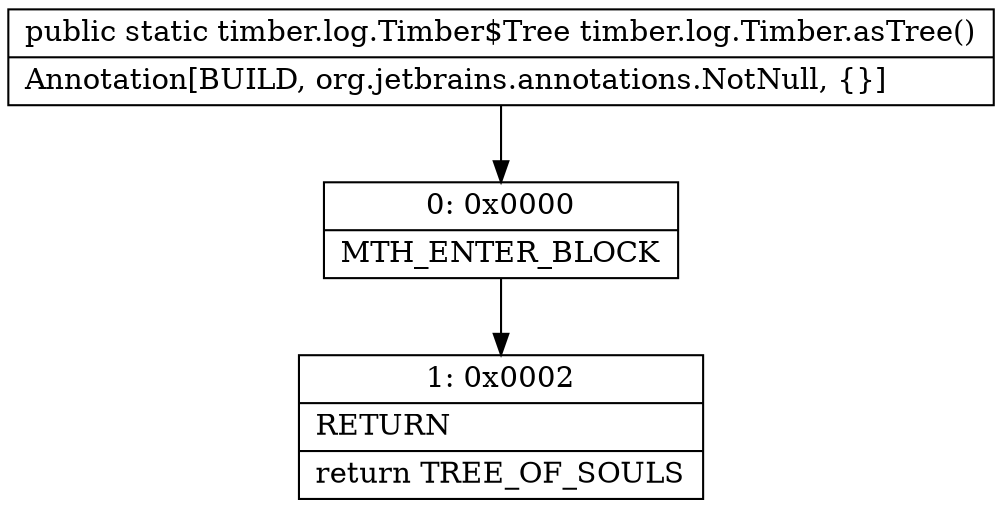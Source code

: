 digraph "CFG fortimber.log.Timber.asTree()Ltimber\/log\/Timber$Tree;" {
Node_0 [shape=record,label="{0\:\ 0x0000|MTH_ENTER_BLOCK\l}"];
Node_1 [shape=record,label="{1\:\ 0x0002|RETURN\l|return TREE_OF_SOULS\l}"];
MethodNode[shape=record,label="{public static timber.log.Timber$Tree timber.log.Timber.asTree()  | Annotation[BUILD, org.jetbrains.annotations.NotNull, \{\}]\l}"];
MethodNode -> Node_0;
Node_0 -> Node_1;
}

